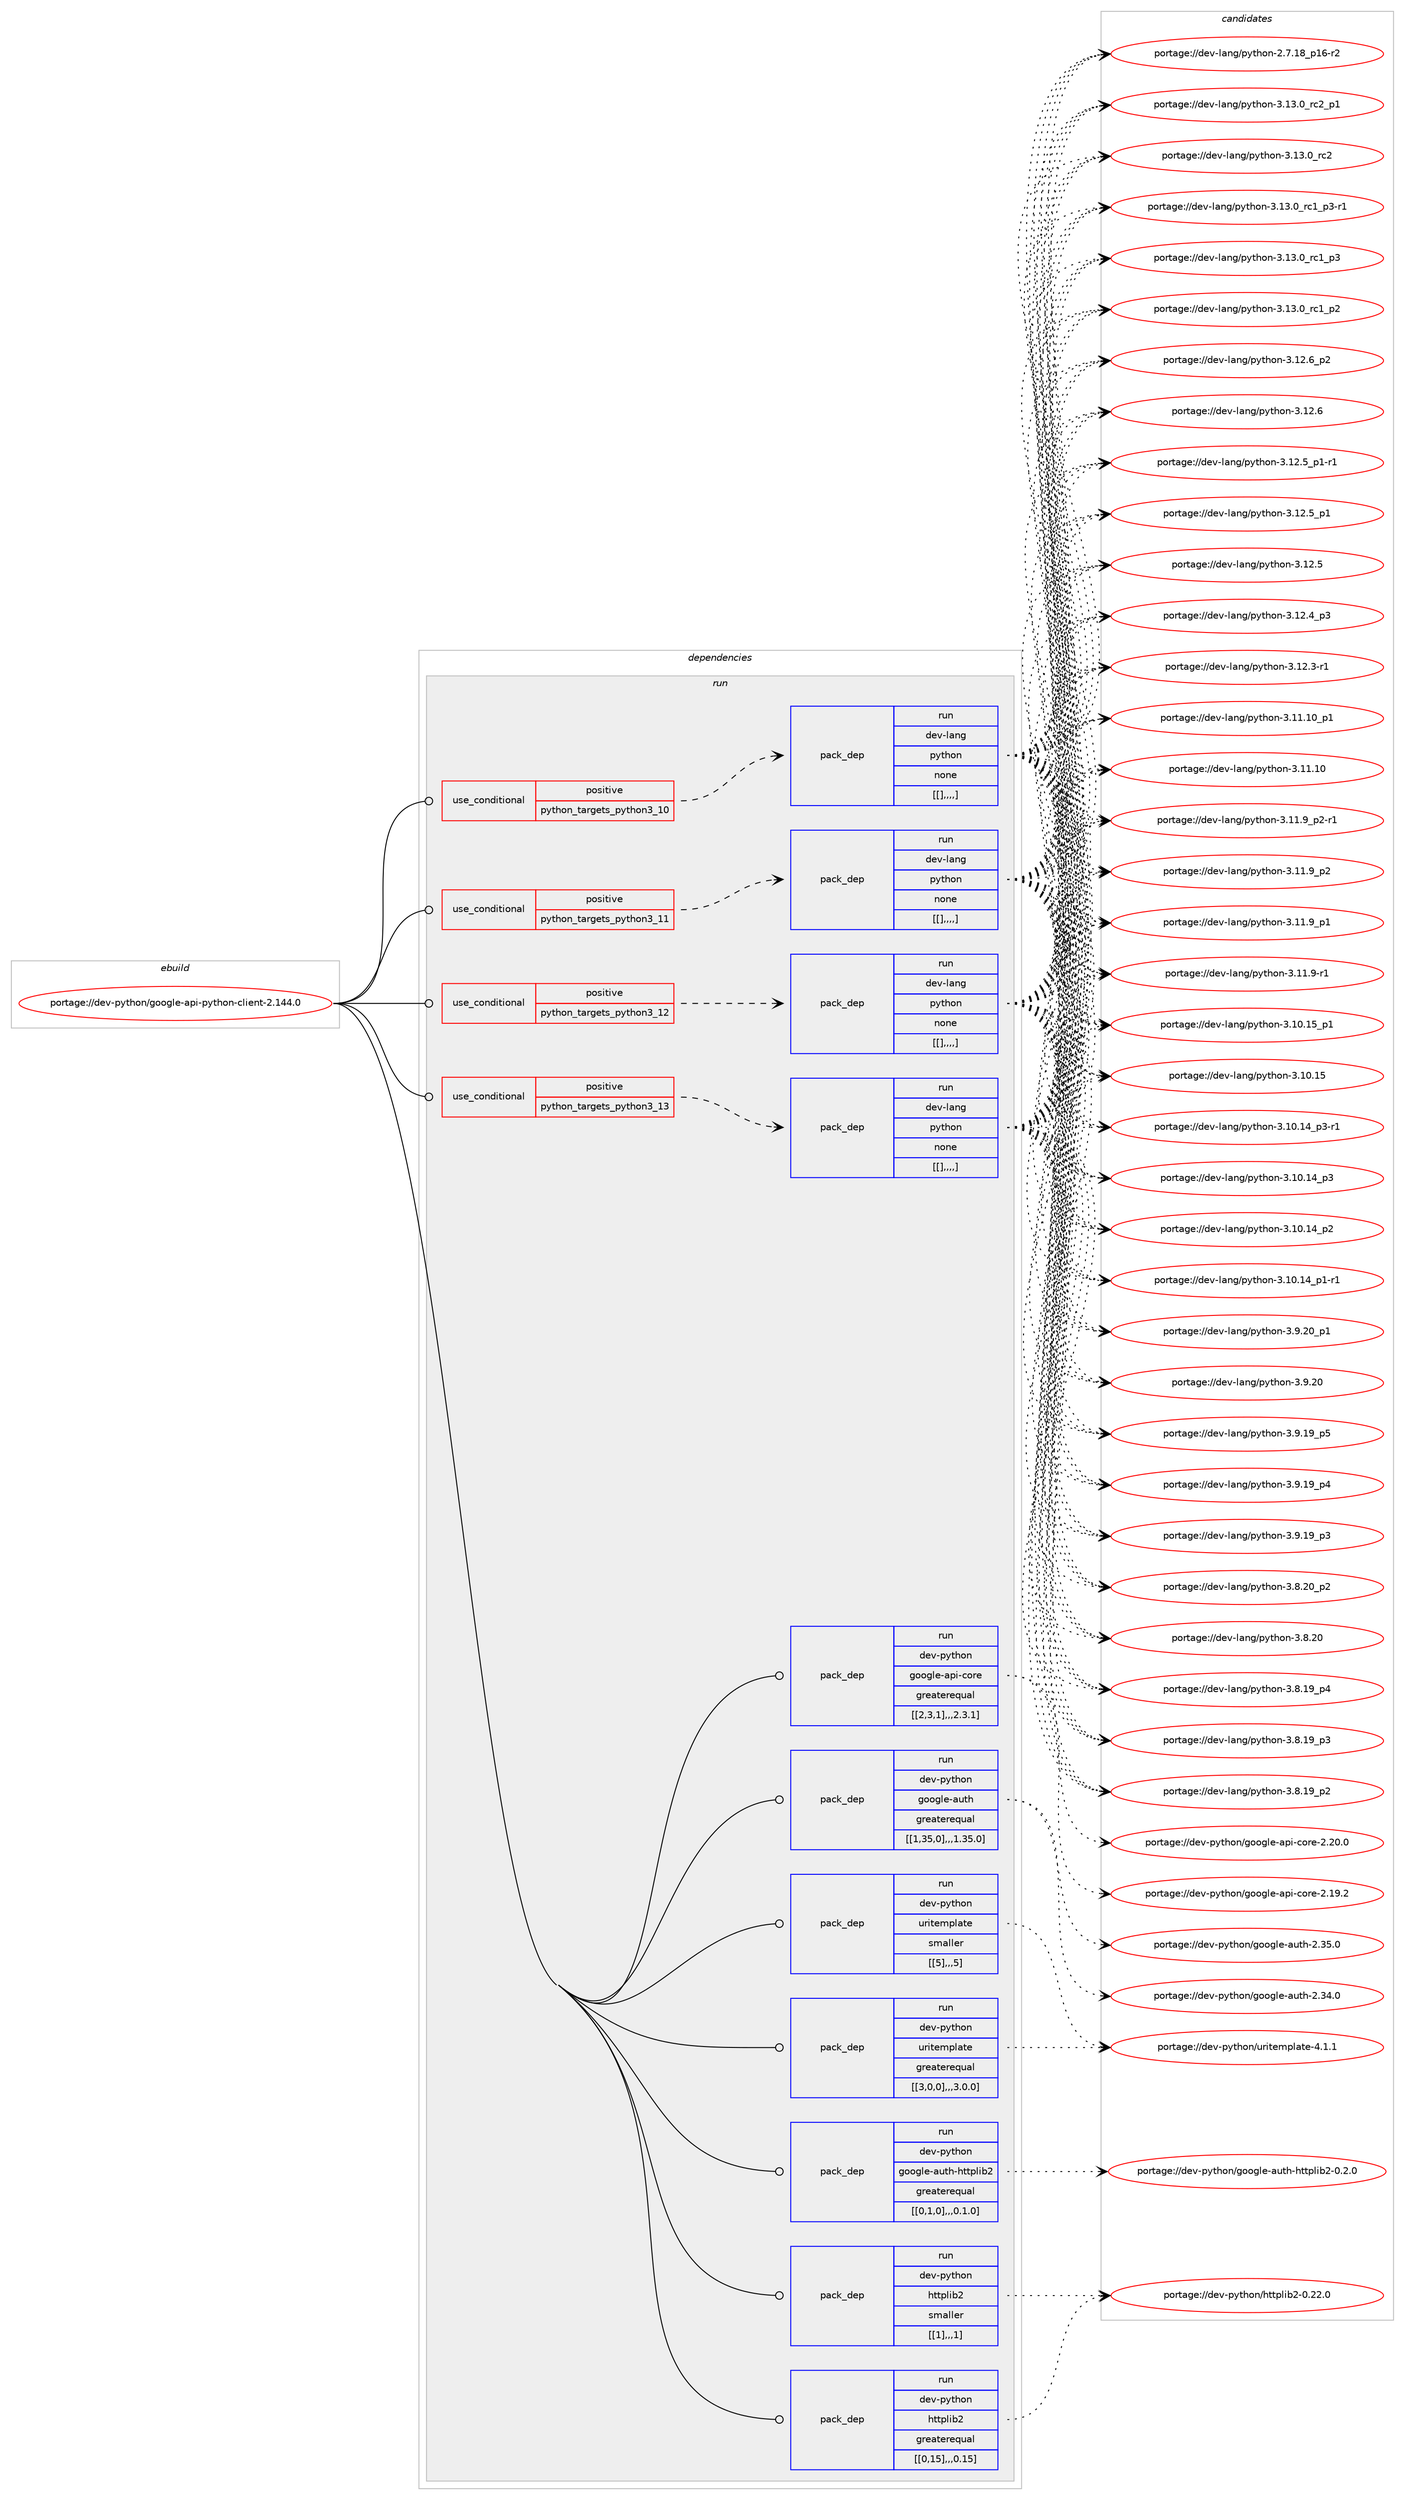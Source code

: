 digraph prolog {

# *************
# Graph options
# *************

newrank=true;
concentrate=true;
compound=true;
graph [rankdir=LR,fontname=Helvetica,fontsize=10,ranksep=1.5];#, ranksep=2.5, nodesep=0.2];
edge  [arrowhead=vee];
node  [fontname=Helvetica,fontsize=10];

# **********
# The ebuild
# **********

subgraph cluster_leftcol {
color=gray;
label=<<i>ebuild</i>>;
id [label="portage://dev-python/google-api-python-client-2.144.0", color=red, width=4, href="../dev-python/google-api-python-client-2.144.0.svg"];
}

# ****************
# The dependencies
# ****************

subgraph cluster_midcol {
color=gray;
label=<<i>dependencies</i>>;
subgraph cluster_compile {
fillcolor="#eeeeee";
style=filled;
label=<<i>compile</i>>;
}
subgraph cluster_compileandrun {
fillcolor="#eeeeee";
style=filled;
label=<<i>compile and run</i>>;
}
subgraph cluster_run {
fillcolor="#eeeeee";
style=filled;
label=<<i>run</i>>;
subgraph cond34256 {
dependency148876 [label=<<TABLE BORDER="0" CELLBORDER="1" CELLSPACING="0" CELLPADDING="4"><TR><TD ROWSPAN="3" CELLPADDING="10">use_conditional</TD></TR><TR><TD>positive</TD></TR><TR><TD>python_targets_python3_10</TD></TR></TABLE>>, shape=none, color=red];
subgraph pack113406 {
dependency148877 [label=<<TABLE BORDER="0" CELLBORDER="1" CELLSPACING="0" CELLPADDING="4" WIDTH="220"><TR><TD ROWSPAN="6" CELLPADDING="30">pack_dep</TD></TR><TR><TD WIDTH="110">run</TD></TR><TR><TD>dev-lang</TD></TR><TR><TD>python</TD></TR><TR><TD>none</TD></TR><TR><TD>[[],,,,]</TD></TR></TABLE>>, shape=none, color=blue];
}
dependency148876:e -> dependency148877:w [weight=20,style="dashed",arrowhead="vee"];
}
id:e -> dependency148876:w [weight=20,style="solid",arrowhead="odot"];
subgraph cond34257 {
dependency148878 [label=<<TABLE BORDER="0" CELLBORDER="1" CELLSPACING="0" CELLPADDING="4"><TR><TD ROWSPAN="3" CELLPADDING="10">use_conditional</TD></TR><TR><TD>positive</TD></TR><TR><TD>python_targets_python3_11</TD></TR></TABLE>>, shape=none, color=red];
subgraph pack113407 {
dependency148879 [label=<<TABLE BORDER="0" CELLBORDER="1" CELLSPACING="0" CELLPADDING="4" WIDTH="220"><TR><TD ROWSPAN="6" CELLPADDING="30">pack_dep</TD></TR><TR><TD WIDTH="110">run</TD></TR><TR><TD>dev-lang</TD></TR><TR><TD>python</TD></TR><TR><TD>none</TD></TR><TR><TD>[[],,,,]</TD></TR></TABLE>>, shape=none, color=blue];
}
dependency148878:e -> dependency148879:w [weight=20,style="dashed",arrowhead="vee"];
}
id:e -> dependency148878:w [weight=20,style="solid",arrowhead="odot"];
subgraph cond34258 {
dependency148880 [label=<<TABLE BORDER="0" CELLBORDER="1" CELLSPACING="0" CELLPADDING="4"><TR><TD ROWSPAN="3" CELLPADDING="10">use_conditional</TD></TR><TR><TD>positive</TD></TR><TR><TD>python_targets_python3_12</TD></TR></TABLE>>, shape=none, color=red];
subgraph pack113408 {
dependency148881 [label=<<TABLE BORDER="0" CELLBORDER="1" CELLSPACING="0" CELLPADDING="4" WIDTH="220"><TR><TD ROWSPAN="6" CELLPADDING="30">pack_dep</TD></TR><TR><TD WIDTH="110">run</TD></TR><TR><TD>dev-lang</TD></TR><TR><TD>python</TD></TR><TR><TD>none</TD></TR><TR><TD>[[],,,,]</TD></TR></TABLE>>, shape=none, color=blue];
}
dependency148880:e -> dependency148881:w [weight=20,style="dashed",arrowhead="vee"];
}
id:e -> dependency148880:w [weight=20,style="solid",arrowhead="odot"];
subgraph cond34259 {
dependency148882 [label=<<TABLE BORDER="0" CELLBORDER="1" CELLSPACING="0" CELLPADDING="4"><TR><TD ROWSPAN="3" CELLPADDING="10">use_conditional</TD></TR><TR><TD>positive</TD></TR><TR><TD>python_targets_python3_13</TD></TR></TABLE>>, shape=none, color=red];
subgraph pack113409 {
dependency148883 [label=<<TABLE BORDER="0" CELLBORDER="1" CELLSPACING="0" CELLPADDING="4" WIDTH="220"><TR><TD ROWSPAN="6" CELLPADDING="30">pack_dep</TD></TR><TR><TD WIDTH="110">run</TD></TR><TR><TD>dev-lang</TD></TR><TR><TD>python</TD></TR><TR><TD>none</TD></TR><TR><TD>[[],,,,]</TD></TR></TABLE>>, shape=none, color=blue];
}
dependency148882:e -> dependency148883:w [weight=20,style="dashed",arrowhead="vee"];
}
id:e -> dependency148882:w [weight=20,style="solid",arrowhead="odot"];
subgraph pack113410 {
dependency148884 [label=<<TABLE BORDER="0" CELLBORDER="1" CELLSPACING="0" CELLPADDING="4" WIDTH="220"><TR><TD ROWSPAN="6" CELLPADDING="30">pack_dep</TD></TR><TR><TD WIDTH="110">run</TD></TR><TR><TD>dev-python</TD></TR><TR><TD>google-api-core</TD></TR><TR><TD>greaterequal</TD></TR><TR><TD>[[2,3,1],,,2.3.1]</TD></TR></TABLE>>, shape=none, color=blue];
}
id:e -> dependency148884:w [weight=20,style="solid",arrowhead="odot"];
subgraph pack113411 {
dependency148885 [label=<<TABLE BORDER="0" CELLBORDER="1" CELLSPACING="0" CELLPADDING="4" WIDTH="220"><TR><TD ROWSPAN="6" CELLPADDING="30">pack_dep</TD></TR><TR><TD WIDTH="110">run</TD></TR><TR><TD>dev-python</TD></TR><TR><TD>google-auth</TD></TR><TR><TD>greaterequal</TD></TR><TR><TD>[[1,35,0],,,1.35.0]</TD></TR></TABLE>>, shape=none, color=blue];
}
id:e -> dependency148885:w [weight=20,style="solid",arrowhead="odot"];
subgraph pack113412 {
dependency148886 [label=<<TABLE BORDER="0" CELLBORDER="1" CELLSPACING="0" CELLPADDING="4" WIDTH="220"><TR><TD ROWSPAN="6" CELLPADDING="30">pack_dep</TD></TR><TR><TD WIDTH="110">run</TD></TR><TR><TD>dev-python</TD></TR><TR><TD>google-auth-httplib2</TD></TR><TR><TD>greaterequal</TD></TR><TR><TD>[[0,1,0],,,0.1.0]</TD></TR></TABLE>>, shape=none, color=blue];
}
id:e -> dependency148886:w [weight=20,style="solid",arrowhead="odot"];
subgraph pack113413 {
dependency148887 [label=<<TABLE BORDER="0" CELLBORDER="1" CELLSPACING="0" CELLPADDING="4" WIDTH="220"><TR><TD ROWSPAN="6" CELLPADDING="30">pack_dep</TD></TR><TR><TD WIDTH="110">run</TD></TR><TR><TD>dev-python</TD></TR><TR><TD>httplib2</TD></TR><TR><TD>greaterequal</TD></TR><TR><TD>[[0,15],,,0.15]</TD></TR></TABLE>>, shape=none, color=blue];
}
id:e -> dependency148887:w [weight=20,style="solid",arrowhead="odot"];
subgraph pack113414 {
dependency148888 [label=<<TABLE BORDER="0" CELLBORDER="1" CELLSPACING="0" CELLPADDING="4" WIDTH="220"><TR><TD ROWSPAN="6" CELLPADDING="30">pack_dep</TD></TR><TR><TD WIDTH="110">run</TD></TR><TR><TD>dev-python</TD></TR><TR><TD>httplib2</TD></TR><TR><TD>smaller</TD></TR><TR><TD>[[1],,,1]</TD></TR></TABLE>>, shape=none, color=blue];
}
id:e -> dependency148888:w [weight=20,style="solid",arrowhead="odot"];
subgraph pack113415 {
dependency148889 [label=<<TABLE BORDER="0" CELLBORDER="1" CELLSPACING="0" CELLPADDING="4" WIDTH="220"><TR><TD ROWSPAN="6" CELLPADDING="30">pack_dep</TD></TR><TR><TD WIDTH="110">run</TD></TR><TR><TD>dev-python</TD></TR><TR><TD>uritemplate</TD></TR><TR><TD>greaterequal</TD></TR><TR><TD>[[3,0,0],,,3.0.0]</TD></TR></TABLE>>, shape=none, color=blue];
}
id:e -> dependency148889:w [weight=20,style="solid",arrowhead="odot"];
subgraph pack113416 {
dependency148890 [label=<<TABLE BORDER="0" CELLBORDER="1" CELLSPACING="0" CELLPADDING="4" WIDTH="220"><TR><TD ROWSPAN="6" CELLPADDING="30">pack_dep</TD></TR><TR><TD WIDTH="110">run</TD></TR><TR><TD>dev-python</TD></TR><TR><TD>uritemplate</TD></TR><TR><TD>smaller</TD></TR><TR><TD>[[5],,,5]</TD></TR></TABLE>>, shape=none, color=blue];
}
id:e -> dependency148890:w [weight=20,style="solid",arrowhead="odot"];
}
}

# **************
# The candidates
# **************

subgraph cluster_choices {
rank=same;
color=gray;
label=<<i>candidates</i>>;

subgraph choice113406 {
color=black;
nodesep=1;
choice100101118451089711010347112121116104111110455146495146489511499509511249 [label="portage://dev-lang/python-3.13.0_rc2_p1", color=red, width=4,href="../dev-lang/python-3.13.0_rc2_p1.svg"];
choice10010111845108971101034711212111610411111045514649514648951149950 [label="portage://dev-lang/python-3.13.0_rc2", color=red, width=4,href="../dev-lang/python-3.13.0_rc2.svg"];
choice1001011184510897110103471121211161041111104551464951464895114994995112514511449 [label="portage://dev-lang/python-3.13.0_rc1_p3-r1", color=red, width=4,href="../dev-lang/python-3.13.0_rc1_p3-r1.svg"];
choice100101118451089711010347112121116104111110455146495146489511499499511251 [label="portage://dev-lang/python-3.13.0_rc1_p3", color=red, width=4,href="../dev-lang/python-3.13.0_rc1_p3.svg"];
choice100101118451089711010347112121116104111110455146495146489511499499511250 [label="portage://dev-lang/python-3.13.0_rc1_p2", color=red, width=4,href="../dev-lang/python-3.13.0_rc1_p2.svg"];
choice100101118451089711010347112121116104111110455146495046549511250 [label="portage://dev-lang/python-3.12.6_p2", color=red, width=4,href="../dev-lang/python-3.12.6_p2.svg"];
choice10010111845108971101034711212111610411111045514649504654 [label="portage://dev-lang/python-3.12.6", color=red, width=4,href="../dev-lang/python-3.12.6.svg"];
choice1001011184510897110103471121211161041111104551464950465395112494511449 [label="portage://dev-lang/python-3.12.5_p1-r1", color=red, width=4,href="../dev-lang/python-3.12.5_p1-r1.svg"];
choice100101118451089711010347112121116104111110455146495046539511249 [label="portage://dev-lang/python-3.12.5_p1", color=red, width=4,href="../dev-lang/python-3.12.5_p1.svg"];
choice10010111845108971101034711212111610411111045514649504653 [label="portage://dev-lang/python-3.12.5", color=red, width=4,href="../dev-lang/python-3.12.5.svg"];
choice100101118451089711010347112121116104111110455146495046529511251 [label="portage://dev-lang/python-3.12.4_p3", color=red, width=4,href="../dev-lang/python-3.12.4_p3.svg"];
choice100101118451089711010347112121116104111110455146495046514511449 [label="portage://dev-lang/python-3.12.3-r1", color=red, width=4,href="../dev-lang/python-3.12.3-r1.svg"];
choice10010111845108971101034711212111610411111045514649494649489511249 [label="portage://dev-lang/python-3.11.10_p1", color=red, width=4,href="../dev-lang/python-3.11.10_p1.svg"];
choice1001011184510897110103471121211161041111104551464949464948 [label="portage://dev-lang/python-3.11.10", color=red, width=4,href="../dev-lang/python-3.11.10.svg"];
choice1001011184510897110103471121211161041111104551464949465795112504511449 [label="portage://dev-lang/python-3.11.9_p2-r1", color=red, width=4,href="../dev-lang/python-3.11.9_p2-r1.svg"];
choice100101118451089711010347112121116104111110455146494946579511250 [label="portage://dev-lang/python-3.11.9_p2", color=red, width=4,href="../dev-lang/python-3.11.9_p2.svg"];
choice100101118451089711010347112121116104111110455146494946579511249 [label="portage://dev-lang/python-3.11.9_p1", color=red, width=4,href="../dev-lang/python-3.11.9_p1.svg"];
choice100101118451089711010347112121116104111110455146494946574511449 [label="portage://dev-lang/python-3.11.9-r1", color=red, width=4,href="../dev-lang/python-3.11.9-r1.svg"];
choice10010111845108971101034711212111610411111045514649484649539511249 [label="portage://dev-lang/python-3.10.15_p1", color=red, width=4,href="../dev-lang/python-3.10.15_p1.svg"];
choice1001011184510897110103471121211161041111104551464948464953 [label="portage://dev-lang/python-3.10.15", color=red, width=4,href="../dev-lang/python-3.10.15.svg"];
choice100101118451089711010347112121116104111110455146494846495295112514511449 [label="portage://dev-lang/python-3.10.14_p3-r1", color=red, width=4,href="../dev-lang/python-3.10.14_p3-r1.svg"];
choice10010111845108971101034711212111610411111045514649484649529511251 [label="portage://dev-lang/python-3.10.14_p3", color=red, width=4,href="../dev-lang/python-3.10.14_p3.svg"];
choice10010111845108971101034711212111610411111045514649484649529511250 [label="portage://dev-lang/python-3.10.14_p2", color=red, width=4,href="../dev-lang/python-3.10.14_p2.svg"];
choice100101118451089711010347112121116104111110455146494846495295112494511449 [label="portage://dev-lang/python-3.10.14_p1-r1", color=red, width=4,href="../dev-lang/python-3.10.14_p1-r1.svg"];
choice100101118451089711010347112121116104111110455146574650489511249 [label="portage://dev-lang/python-3.9.20_p1", color=red, width=4,href="../dev-lang/python-3.9.20_p1.svg"];
choice10010111845108971101034711212111610411111045514657465048 [label="portage://dev-lang/python-3.9.20", color=red, width=4,href="../dev-lang/python-3.9.20.svg"];
choice100101118451089711010347112121116104111110455146574649579511253 [label="portage://dev-lang/python-3.9.19_p5", color=red, width=4,href="../dev-lang/python-3.9.19_p5.svg"];
choice100101118451089711010347112121116104111110455146574649579511252 [label="portage://dev-lang/python-3.9.19_p4", color=red, width=4,href="../dev-lang/python-3.9.19_p4.svg"];
choice100101118451089711010347112121116104111110455146574649579511251 [label="portage://dev-lang/python-3.9.19_p3", color=red, width=4,href="../dev-lang/python-3.9.19_p3.svg"];
choice100101118451089711010347112121116104111110455146564650489511250 [label="portage://dev-lang/python-3.8.20_p2", color=red, width=4,href="../dev-lang/python-3.8.20_p2.svg"];
choice10010111845108971101034711212111610411111045514656465048 [label="portage://dev-lang/python-3.8.20", color=red, width=4,href="../dev-lang/python-3.8.20.svg"];
choice100101118451089711010347112121116104111110455146564649579511252 [label="portage://dev-lang/python-3.8.19_p4", color=red, width=4,href="../dev-lang/python-3.8.19_p4.svg"];
choice100101118451089711010347112121116104111110455146564649579511251 [label="portage://dev-lang/python-3.8.19_p3", color=red, width=4,href="../dev-lang/python-3.8.19_p3.svg"];
choice100101118451089711010347112121116104111110455146564649579511250 [label="portage://dev-lang/python-3.8.19_p2", color=red, width=4,href="../dev-lang/python-3.8.19_p2.svg"];
choice100101118451089711010347112121116104111110455046554649569511249544511450 [label="portage://dev-lang/python-2.7.18_p16-r2", color=red, width=4,href="../dev-lang/python-2.7.18_p16-r2.svg"];
dependency148877:e -> choice100101118451089711010347112121116104111110455146495146489511499509511249:w [style=dotted,weight="100"];
dependency148877:e -> choice10010111845108971101034711212111610411111045514649514648951149950:w [style=dotted,weight="100"];
dependency148877:e -> choice1001011184510897110103471121211161041111104551464951464895114994995112514511449:w [style=dotted,weight="100"];
dependency148877:e -> choice100101118451089711010347112121116104111110455146495146489511499499511251:w [style=dotted,weight="100"];
dependency148877:e -> choice100101118451089711010347112121116104111110455146495146489511499499511250:w [style=dotted,weight="100"];
dependency148877:e -> choice100101118451089711010347112121116104111110455146495046549511250:w [style=dotted,weight="100"];
dependency148877:e -> choice10010111845108971101034711212111610411111045514649504654:w [style=dotted,weight="100"];
dependency148877:e -> choice1001011184510897110103471121211161041111104551464950465395112494511449:w [style=dotted,weight="100"];
dependency148877:e -> choice100101118451089711010347112121116104111110455146495046539511249:w [style=dotted,weight="100"];
dependency148877:e -> choice10010111845108971101034711212111610411111045514649504653:w [style=dotted,weight="100"];
dependency148877:e -> choice100101118451089711010347112121116104111110455146495046529511251:w [style=dotted,weight="100"];
dependency148877:e -> choice100101118451089711010347112121116104111110455146495046514511449:w [style=dotted,weight="100"];
dependency148877:e -> choice10010111845108971101034711212111610411111045514649494649489511249:w [style=dotted,weight="100"];
dependency148877:e -> choice1001011184510897110103471121211161041111104551464949464948:w [style=dotted,weight="100"];
dependency148877:e -> choice1001011184510897110103471121211161041111104551464949465795112504511449:w [style=dotted,weight="100"];
dependency148877:e -> choice100101118451089711010347112121116104111110455146494946579511250:w [style=dotted,weight="100"];
dependency148877:e -> choice100101118451089711010347112121116104111110455146494946579511249:w [style=dotted,weight="100"];
dependency148877:e -> choice100101118451089711010347112121116104111110455146494946574511449:w [style=dotted,weight="100"];
dependency148877:e -> choice10010111845108971101034711212111610411111045514649484649539511249:w [style=dotted,weight="100"];
dependency148877:e -> choice1001011184510897110103471121211161041111104551464948464953:w [style=dotted,weight="100"];
dependency148877:e -> choice100101118451089711010347112121116104111110455146494846495295112514511449:w [style=dotted,weight="100"];
dependency148877:e -> choice10010111845108971101034711212111610411111045514649484649529511251:w [style=dotted,weight="100"];
dependency148877:e -> choice10010111845108971101034711212111610411111045514649484649529511250:w [style=dotted,weight="100"];
dependency148877:e -> choice100101118451089711010347112121116104111110455146494846495295112494511449:w [style=dotted,weight="100"];
dependency148877:e -> choice100101118451089711010347112121116104111110455146574650489511249:w [style=dotted,weight="100"];
dependency148877:e -> choice10010111845108971101034711212111610411111045514657465048:w [style=dotted,weight="100"];
dependency148877:e -> choice100101118451089711010347112121116104111110455146574649579511253:w [style=dotted,weight="100"];
dependency148877:e -> choice100101118451089711010347112121116104111110455146574649579511252:w [style=dotted,weight="100"];
dependency148877:e -> choice100101118451089711010347112121116104111110455146574649579511251:w [style=dotted,weight="100"];
dependency148877:e -> choice100101118451089711010347112121116104111110455146564650489511250:w [style=dotted,weight="100"];
dependency148877:e -> choice10010111845108971101034711212111610411111045514656465048:w [style=dotted,weight="100"];
dependency148877:e -> choice100101118451089711010347112121116104111110455146564649579511252:w [style=dotted,weight="100"];
dependency148877:e -> choice100101118451089711010347112121116104111110455146564649579511251:w [style=dotted,weight="100"];
dependency148877:e -> choice100101118451089711010347112121116104111110455146564649579511250:w [style=dotted,weight="100"];
dependency148877:e -> choice100101118451089711010347112121116104111110455046554649569511249544511450:w [style=dotted,weight="100"];
}
subgraph choice113407 {
color=black;
nodesep=1;
choice100101118451089711010347112121116104111110455146495146489511499509511249 [label="portage://dev-lang/python-3.13.0_rc2_p1", color=red, width=4,href="../dev-lang/python-3.13.0_rc2_p1.svg"];
choice10010111845108971101034711212111610411111045514649514648951149950 [label="portage://dev-lang/python-3.13.0_rc2", color=red, width=4,href="../dev-lang/python-3.13.0_rc2.svg"];
choice1001011184510897110103471121211161041111104551464951464895114994995112514511449 [label="portage://dev-lang/python-3.13.0_rc1_p3-r1", color=red, width=4,href="../dev-lang/python-3.13.0_rc1_p3-r1.svg"];
choice100101118451089711010347112121116104111110455146495146489511499499511251 [label="portage://dev-lang/python-3.13.0_rc1_p3", color=red, width=4,href="../dev-lang/python-3.13.0_rc1_p3.svg"];
choice100101118451089711010347112121116104111110455146495146489511499499511250 [label="portage://dev-lang/python-3.13.0_rc1_p2", color=red, width=4,href="../dev-lang/python-3.13.0_rc1_p2.svg"];
choice100101118451089711010347112121116104111110455146495046549511250 [label="portage://dev-lang/python-3.12.6_p2", color=red, width=4,href="../dev-lang/python-3.12.6_p2.svg"];
choice10010111845108971101034711212111610411111045514649504654 [label="portage://dev-lang/python-3.12.6", color=red, width=4,href="../dev-lang/python-3.12.6.svg"];
choice1001011184510897110103471121211161041111104551464950465395112494511449 [label="portage://dev-lang/python-3.12.5_p1-r1", color=red, width=4,href="../dev-lang/python-3.12.5_p1-r1.svg"];
choice100101118451089711010347112121116104111110455146495046539511249 [label="portage://dev-lang/python-3.12.5_p1", color=red, width=4,href="../dev-lang/python-3.12.5_p1.svg"];
choice10010111845108971101034711212111610411111045514649504653 [label="portage://dev-lang/python-3.12.5", color=red, width=4,href="../dev-lang/python-3.12.5.svg"];
choice100101118451089711010347112121116104111110455146495046529511251 [label="portage://dev-lang/python-3.12.4_p3", color=red, width=4,href="../dev-lang/python-3.12.4_p3.svg"];
choice100101118451089711010347112121116104111110455146495046514511449 [label="portage://dev-lang/python-3.12.3-r1", color=red, width=4,href="../dev-lang/python-3.12.3-r1.svg"];
choice10010111845108971101034711212111610411111045514649494649489511249 [label="portage://dev-lang/python-3.11.10_p1", color=red, width=4,href="../dev-lang/python-3.11.10_p1.svg"];
choice1001011184510897110103471121211161041111104551464949464948 [label="portage://dev-lang/python-3.11.10", color=red, width=4,href="../dev-lang/python-3.11.10.svg"];
choice1001011184510897110103471121211161041111104551464949465795112504511449 [label="portage://dev-lang/python-3.11.9_p2-r1", color=red, width=4,href="../dev-lang/python-3.11.9_p2-r1.svg"];
choice100101118451089711010347112121116104111110455146494946579511250 [label="portage://dev-lang/python-3.11.9_p2", color=red, width=4,href="../dev-lang/python-3.11.9_p2.svg"];
choice100101118451089711010347112121116104111110455146494946579511249 [label="portage://dev-lang/python-3.11.9_p1", color=red, width=4,href="../dev-lang/python-3.11.9_p1.svg"];
choice100101118451089711010347112121116104111110455146494946574511449 [label="portage://dev-lang/python-3.11.9-r1", color=red, width=4,href="../dev-lang/python-3.11.9-r1.svg"];
choice10010111845108971101034711212111610411111045514649484649539511249 [label="portage://dev-lang/python-3.10.15_p1", color=red, width=4,href="../dev-lang/python-3.10.15_p1.svg"];
choice1001011184510897110103471121211161041111104551464948464953 [label="portage://dev-lang/python-3.10.15", color=red, width=4,href="../dev-lang/python-3.10.15.svg"];
choice100101118451089711010347112121116104111110455146494846495295112514511449 [label="portage://dev-lang/python-3.10.14_p3-r1", color=red, width=4,href="../dev-lang/python-3.10.14_p3-r1.svg"];
choice10010111845108971101034711212111610411111045514649484649529511251 [label="portage://dev-lang/python-3.10.14_p3", color=red, width=4,href="../dev-lang/python-3.10.14_p3.svg"];
choice10010111845108971101034711212111610411111045514649484649529511250 [label="portage://dev-lang/python-3.10.14_p2", color=red, width=4,href="../dev-lang/python-3.10.14_p2.svg"];
choice100101118451089711010347112121116104111110455146494846495295112494511449 [label="portage://dev-lang/python-3.10.14_p1-r1", color=red, width=4,href="../dev-lang/python-3.10.14_p1-r1.svg"];
choice100101118451089711010347112121116104111110455146574650489511249 [label="portage://dev-lang/python-3.9.20_p1", color=red, width=4,href="../dev-lang/python-3.9.20_p1.svg"];
choice10010111845108971101034711212111610411111045514657465048 [label="portage://dev-lang/python-3.9.20", color=red, width=4,href="../dev-lang/python-3.9.20.svg"];
choice100101118451089711010347112121116104111110455146574649579511253 [label="portage://dev-lang/python-3.9.19_p5", color=red, width=4,href="../dev-lang/python-3.9.19_p5.svg"];
choice100101118451089711010347112121116104111110455146574649579511252 [label="portage://dev-lang/python-3.9.19_p4", color=red, width=4,href="../dev-lang/python-3.9.19_p4.svg"];
choice100101118451089711010347112121116104111110455146574649579511251 [label="portage://dev-lang/python-3.9.19_p3", color=red, width=4,href="../dev-lang/python-3.9.19_p3.svg"];
choice100101118451089711010347112121116104111110455146564650489511250 [label="portage://dev-lang/python-3.8.20_p2", color=red, width=4,href="../dev-lang/python-3.8.20_p2.svg"];
choice10010111845108971101034711212111610411111045514656465048 [label="portage://dev-lang/python-3.8.20", color=red, width=4,href="../dev-lang/python-3.8.20.svg"];
choice100101118451089711010347112121116104111110455146564649579511252 [label="portage://dev-lang/python-3.8.19_p4", color=red, width=4,href="../dev-lang/python-3.8.19_p4.svg"];
choice100101118451089711010347112121116104111110455146564649579511251 [label="portage://dev-lang/python-3.8.19_p3", color=red, width=4,href="../dev-lang/python-3.8.19_p3.svg"];
choice100101118451089711010347112121116104111110455146564649579511250 [label="portage://dev-lang/python-3.8.19_p2", color=red, width=4,href="../dev-lang/python-3.8.19_p2.svg"];
choice100101118451089711010347112121116104111110455046554649569511249544511450 [label="portage://dev-lang/python-2.7.18_p16-r2", color=red, width=4,href="../dev-lang/python-2.7.18_p16-r2.svg"];
dependency148879:e -> choice100101118451089711010347112121116104111110455146495146489511499509511249:w [style=dotted,weight="100"];
dependency148879:e -> choice10010111845108971101034711212111610411111045514649514648951149950:w [style=dotted,weight="100"];
dependency148879:e -> choice1001011184510897110103471121211161041111104551464951464895114994995112514511449:w [style=dotted,weight="100"];
dependency148879:e -> choice100101118451089711010347112121116104111110455146495146489511499499511251:w [style=dotted,weight="100"];
dependency148879:e -> choice100101118451089711010347112121116104111110455146495146489511499499511250:w [style=dotted,weight="100"];
dependency148879:e -> choice100101118451089711010347112121116104111110455146495046549511250:w [style=dotted,weight="100"];
dependency148879:e -> choice10010111845108971101034711212111610411111045514649504654:w [style=dotted,weight="100"];
dependency148879:e -> choice1001011184510897110103471121211161041111104551464950465395112494511449:w [style=dotted,weight="100"];
dependency148879:e -> choice100101118451089711010347112121116104111110455146495046539511249:w [style=dotted,weight="100"];
dependency148879:e -> choice10010111845108971101034711212111610411111045514649504653:w [style=dotted,weight="100"];
dependency148879:e -> choice100101118451089711010347112121116104111110455146495046529511251:w [style=dotted,weight="100"];
dependency148879:e -> choice100101118451089711010347112121116104111110455146495046514511449:w [style=dotted,weight="100"];
dependency148879:e -> choice10010111845108971101034711212111610411111045514649494649489511249:w [style=dotted,weight="100"];
dependency148879:e -> choice1001011184510897110103471121211161041111104551464949464948:w [style=dotted,weight="100"];
dependency148879:e -> choice1001011184510897110103471121211161041111104551464949465795112504511449:w [style=dotted,weight="100"];
dependency148879:e -> choice100101118451089711010347112121116104111110455146494946579511250:w [style=dotted,weight="100"];
dependency148879:e -> choice100101118451089711010347112121116104111110455146494946579511249:w [style=dotted,weight="100"];
dependency148879:e -> choice100101118451089711010347112121116104111110455146494946574511449:w [style=dotted,weight="100"];
dependency148879:e -> choice10010111845108971101034711212111610411111045514649484649539511249:w [style=dotted,weight="100"];
dependency148879:e -> choice1001011184510897110103471121211161041111104551464948464953:w [style=dotted,weight="100"];
dependency148879:e -> choice100101118451089711010347112121116104111110455146494846495295112514511449:w [style=dotted,weight="100"];
dependency148879:e -> choice10010111845108971101034711212111610411111045514649484649529511251:w [style=dotted,weight="100"];
dependency148879:e -> choice10010111845108971101034711212111610411111045514649484649529511250:w [style=dotted,weight="100"];
dependency148879:e -> choice100101118451089711010347112121116104111110455146494846495295112494511449:w [style=dotted,weight="100"];
dependency148879:e -> choice100101118451089711010347112121116104111110455146574650489511249:w [style=dotted,weight="100"];
dependency148879:e -> choice10010111845108971101034711212111610411111045514657465048:w [style=dotted,weight="100"];
dependency148879:e -> choice100101118451089711010347112121116104111110455146574649579511253:w [style=dotted,weight="100"];
dependency148879:e -> choice100101118451089711010347112121116104111110455146574649579511252:w [style=dotted,weight="100"];
dependency148879:e -> choice100101118451089711010347112121116104111110455146574649579511251:w [style=dotted,weight="100"];
dependency148879:e -> choice100101118451089711010347112121116104111110455146564650489511250:w [style=dotted,weight="100"];
dependency148879:e -> choice10010111845108971101034711212111610411111045514656465048:w [style=dotted,weight="100"];
dependency148879:e -> choice100101118451089711010347112121116104111110455146564649579511252:w [style=dotted,weight="100"];
dependency148879:e -> choice100101118451089711010347112121116104111110455146564649579511251:w [style=dotted,weight="100"];
dependency148879:e -> choice100101118451089711010347112121116104111110455146564649579511250:w [style=dotted,weight="100"];
dependency148879:e -> choice100101118451089711010347112121116104111110455046554649569511249544511450:w [style=dotted,weight="100"];
}
subgraph choice113408 {
color=black;
nodesep=1;
choice100101118451089711010347112121116104111110455146495146489511499509511249 [label="portage://dev-lang/python-3.13.0_rc2_p1", color=red, width=4,href="../dev-lang/python-3.13.0_rc2_p1.svg"];
choice10010111845108971101034711212111610411111045514649514648951149950 [label="portage://dev-lang/python-3.13.0_rc2", color=red, width=4,href="../dev-lang/python-3.13.0_rc2.svg"];
choice1001011184510897110103471121211161041111104551464951464895114994995112514511449 [label="portage://dev-lang/python-3.13.0_rc1_p3-r1", color=red, width=4,href="../dev-lang/python-3.13.0_rc1_p3-r1.svg"];
choice100101118451089711010347112121116104111110455146495146489511499499511251 [label="portage://dev-lang/python-3.13.0_rc1_p3", color=red, width=4,href="../dev-lang/python-3.13.0_rc1_p3.svg"];
choice100101118451089711010347112121116104111110455146495146489511499499511250 [label="portage://dev-lang/python-3.13.0_rc1_p2", color=red, width=4,href="../dev-lang/python-3.13.0_rc1_p2.svg"];
choice100101118451089711010347112121116104111110455146495046549511250 [label="portage://dev-lang/python-3.12.6_p2", color=red, width=4,href="../dev-lang/python-3.12.6_p2.svg"];
choice10010111845108971101034711212111610411111045514649504654 [label="portage://dev-lang/python-3.12.6", color=red, width=4,href="../dev-lang/python-3.12.6.svg"];
choice1001011184510897110103471121211161041111104551464950465395112494511449 [label="portage://dev-lang/python-3.12.5_p1-r1", color=red, width=4,href="../dev-lang/python-3.12.5_p1-r1.svg"];
choice100101118451089711010347112121116104111110455146495046539511249 [label="portage://dev-lang/python-3.12.5_p1", color=red, width=4,href="../dev-lang/python-3.12.5_p1.svg"];
choice10010111845108971101034711212111610411111045514649504653 [label="portage://dev-lang/python-3.12.5", color=red, width=4,href="../dev-lang/python-3.12.5.svg"];
choice100101118451089711010347112121116104111110455146495046529511251 [label="portage://dev-lang/python-3.12.4_p3", color=red, width=4,href="../dev-lang/python-3.12.4_p3.svg"];
choice100101118451089711010347112121116104111110455146495046514511449 [label="portage://dev-lang/python-3.12.3-r1", color=red, width=4,href="../dev-lang/python-3.12.3-r1.svg"];
choice10010111845108971101034711212111610411111045514649494649489511249 [label="portage://dev-lang/python-3.11.10_p1", color=red, width=4,href="../dev-lang/python-3.11.10_p1.svg"];
choice1001011184510897110103471121211161041111104551464949464948 [label="portage://dev-lang/python-3.11.10", color=red, width=4,href="../dev-lang/python-3.11.10.svg"];
choice1001011184510897110103471121211161041111104551464949465795112504511449 [label="portage://dev-lang/python-3.11.9_p2-r1", color=red, width=4,href="../dev-lang/python-3.11.9_p2-r1.svg"];
choice100101118451089711010347112121116104111110455146494946579511250 [label="portage://dev-lang/python-3.11.9_p2", color=red, width=4,href="../dev-lang/python-3.11.9_p2.svg"];
choice100101118451089711010347112121116104111110455146494946579511249 [label="portage://dev-lang/python-3.11.9_p1", color=red, width=4,href="../dev-lang/python-3.11.9_p1.svg"];
choice100101118451089711010347112121116104111110455146494946574511449 [label="portage://dev-lang/python-3.11.9-r1", color=red, width=4,href="../dev-lang/python-3.11.9-r1.svg"];
choice10010111845108971101034711212111610411111045514649484649539511249 [label="portage://dev-lang/python-3.10.15_p1", color=red, width=4,href="../dev-lang/python-3.10.15_p1.svg"];
choice1001011184510897110103471121211161041111104551464948464953 [label="portage://dev-lang/python-3.10.15", color=red, width=4,href="../dev-lang/python-3.10.15.svg"];
choice100101118451089711010347112121116104111110455146494846495295112514511449 [label="portage://dev-lang/python-3.10.14_p3-r1", color=red, width=4,href="../dev-lang/python-3.10.14_p3-r1.svg"];
choice10010111845108971101034711212111610411111045514649484649529511251 [label="portage://dev-lang/python-3.10.14_p3", color=red, width=4,href="../dev-lang/python-3.10.14_p3.svg"];
choice10010111845108971101034711212111610411111045514649484649529511250 [label="portage://dev-lang/python-3.10.14_p2", color=red, width=4,href="../dev-lang/python-3.10.14_p2.svg"];
choice100101118451089711010347112121116104111110455146494846495295112494511449 [label="portage://dev-lang/python-3.10.14_p1-r1", color=red, width=4,href="../dev-lang/python-3.10.14_p1-r1.svg"];
choice100101118451089711010347112121116104111110455146574650489511249 [label="portage://dev-lang/python-3.9.20_p1", color=red, width=4,href="../dev-lang/python-3.9.20_p1.svg"];
choice10010111845108971101034711212111610411111045514657465048 [label="portage://dev-lang/python-3.9.20", color=red, width=4,href="../dev-lang/python-3.9.20.svg"];
choice100101118451089711010347112121116104111110455146574649579511253 [label="portage://dev-lang/python-3.9.19_p5", color=red, width=4,href="../dev-lang/python-3.9.19_p5.svg"];
choice100101118451089711010347112121116104111110455146574649579511252 [label="portage://dev-lang/python-3.9.19_p4", color=red, width=4,href="../dev-lang/python-3.9.19_p4.svg"];
choice100101118451089711010347112121116104111110455146574649579511251 [label="portage://dev-lang/python-3.9.19_p3", color=red, width=4,href="../dev-lang/python-3.9.19_p3.svg"];
choice100101118451089711010347112121116104111110455146564650489511250 [label="portage://dev-lang/python-3.8.20_p2", color=red, width=4,href="../dev-lang/python-3.8.20_p2.svg"];
choice10010111845108971101034711212111610411111045514656465048 [label="portage://dev-lang/python-3.8.20", color=red, width=4,href="../dev-lang/python-3.8.20.svg"];
choice100101118451089711010347112121116104111110455146564649579511252 [label="portage://dev-lang/python-3.8.19_p4", color=red, width=4,href="../dev-lang/python-3.8.19_p4.svg"];
choice100101118451089711010347112121116104111110455146564649579511251 [label="portage://dev-lang/python-3.8.19_p3", color=red, width=4,href="../dev-lang/python-3.8.19_p3.svg"];
choice100101118451089711010347112121116104111110455146564649579511250 [label="portage://dev-lang/python-3.8.19_p2", color=red, width=4,href="../dev-lang/python-3.8.19_p2.svg"];
choice100101118451089711010347112121116104111110455046554649569511249544511450 [label="portage://dev-lang/python-2.7.18_p16-r2", color=red, width=4,href="../dev-lang/python-2.7.18_p16-r2.svg"];
dependency148881:e -> choice100101118451089711010347112121116104111110455146495146489511499509511249:w [style=dotted,weight="100"];
dependency148881:e -> choice10010111845108971101034711212111610411111045514649514648951149950:w [style=dotted,weight="100"];
dependency148881:e -> choice1001011184510897110103471121211161041111104551464951464895114994995112514511449:w [style=dotted,weight="100"];
dependency148881:e -> choice100101118451089711010347112121116104111110455146495146489511499499511251:w [style=dotted,weight="100"];
dependency148881:e -> choice100101118451089711010347112121116104111110455146495146489511499499511250:w [style=dotted,weight="100"];
dependency148881:e -> choice100101118451089711010347112121116104111110455146495046549511250:w [style=dotted,weight="100"];
dependency148881:e -> choice10010111845108971101034711212111610411111045514649504654:w [style=dotted,weight="100"];
dependency148881:e -> choice1001011184510897110103471121211161041111104551464950465395112494511449:w [style=dotted,weight="100"];
dependency148881:e -> choice100101118451089711010347112121116104111110455146495046539511249:w [style=dotted,weight="100"];
dependency148881:e -> choice10010111845108971101034711212111610411111045514649504653:w [style=dotted,weight="100"];
dependency148881:e -> choice100101118451089711010347112121116104111110455146495046529511251:w [style=dotted,weight="100"];
dependency148881:e -> choice100101118451089711010347112121116104111110455146495046514511449:w [style=dotted,weight="100"];
dependency148881:e -> choice10010111845108971101034711212111610411111045514649494649489511249:w [style=dotted,weight="100"];
dependency148881:e -> choice1001011184510897110103471121211161041111104551464949464948:w [style=dotted,weight="100"];
dependency148881:e -> choice1001011184510897110103471121211161041111104551464949465795112504511449:w [style=dotted,weight="100"];
dependency148881:e -> choice100101118451089711010347112121116104111110455146494946579511250:w [style=dotted,weight="100"];
dependency148881:e -> choice100101118451089711010347112121116104111110455146494946579511249:w [style=dotted,weight="100"];
dependency148881:e -> choice100101118451089711010347112121116104111110455146494946574511449:w [style=dotted,weight="100"];
dependency148881:e -> choice10010111845108971101034711212111610411111045514649484649539511249:w [style=dotted,weight="100"];
dependency148881:e -> choice1001011184510897110103471121211161041111104551464948464953:w [style=dotted,weight="100"];
dependency148881:e -> choice100101118451089711010347112121116104111110455146494846495295112514511449:w [style=dotted,weight="100"];
dependency148881:e -> choice10010111845108971101034711212111610411111045514649484649529511251:w [style=dotted,weight="100"];
dependency148881:e -> choice10010111845108971101034711212111610411111045514649484649529511250:w [style=dotted,weight="100"];
dependency148881:e -> choice100101118451089711010347112121116104111110455146494846495295112494511449:w [style=dotted,weight="100"];
dependency148881:e -> choice100101118451089711010347112121116104111110455146574650489511249:w [style=dotted,weight="100"];
dependency148881:e -> choice10010111845108971101034711212111610411111045514657465048:w [style=dotted,weight="100"];
dependency148881:e -> choice100101118451089711010347112121116104111110455146574649579511253:w [style=dotted,weight="100"];
dependency148881:e -> choice100101118451089711010347112121116104111110455146574649579511252:w [style=dotted,weight="100"];
dependency148881:e -> choice100101118451089711010347112121116104111110455146574649579511251:w [style=dotted,weight="100"];
dependency148881:e -> choice100101118451089711010347112121116104111110455146564650489511250:w [style=dotted,weight="100"];
dependency148881:e -> choice10010111845108971101034711212111610411111045514656465048:w [style=dotted,weight="100"];
dependency148881:e -> choice100101118451089711010347112121116104111110455146564649579511252:w [style=dotted,weight="100"];
dependency148881:e -> choice100101118451089711010347112121116104111110455146564649579511251:w [style=dotted,weight="100"];
dependency148881:e -> choice100101118451089711010347112121116104111110455146564649579511250:w [style=dotted,weight="100"];
dependency148881:e -> choice100101118451089711010347112121116104111110455046554649569511249544511450:w [style=dotted,weight="100"];
}
subgraph choice113409 {
color=black;
nodesep=1;
choice100101118451089711010347112121116104111110455146495146489511499509511249 [label="portage://dev-lang/python-3.13.0_rc2_p1", color=red, width=4,href="../dev-lang/python-3.13.0_rc2_p1.svg"];
choice10010111845108971101034711212111610411111045514649514648951149950 [label="portage://dev-lang/python-3.13.0_rc2", color=red, width=4,href="../dev-lang/python-3.13.0_rc2.svg"];
choice1001011184510897110103471121211161041111104551464951464895114994995112514511449 [label="portage://dev-lang/python-3.13.0_rc1_p3-r1", color=red, width=4,href="../dev-lang/python-3.13.0_rc1_p3-r1.svg"];
choice100101118451089711010347112121116104111110455146495146489511499499511251 [label="portage://dev-lang/python-3.13.0_rc1_p3", color=red, width=4,href="../dev-lang/python-3.13.0_rc1_p3.svg"];
choice100101118451089711010347112121116104111110455146495146489511499499511250 [label="portage://dev-lang/python-3.13.0_rc1_p2", color=red, width=4,href="../dev-lang/python-3.13.0_rc1_p2.svg"];
choice100101118451089711010347112121116104111110455146495046549511250 [label="portage://dev-lang/python-3.12.6_p2", color=red, width=4,href="../dev-lang/python-3.12.6_p2.svg"];
choice10010111845108971101034711212111610411111045514649504654 [label="portage://dev-lang/python-3.12.6", color=red, width=4,href="../dev-lang/python-3.12.6.svg"];
choice1001011184510897110103471121211161041111104551464950465395112494511449 [label="portage://dev-lang/python-3.12.5_p1-r1", color=red, width=4,href="../dev-lang/python-3.12.5_p1-r1.svg"];
choice100101118451089711010347112121116104111110455146495046539511249 [label="portage://dev-lang/python-3.12.5_p1", color=red, width=4,href="../dev-lang/python-3.12.5_p1.svg"];
choice10010111845108971101034711212111610411111045514649504653 [label="portage://dev-lang/python-3.12.5", color=red, width=4,href="../dev-lang/python-3.12.5.svg"];
choice100101118451089711010347112121116104111110455146495046529511251 [label="portage://dev-lang/python-3.12.4_p3", color=red, width=4,href="../dev-lang/python-3.12.4_p3.svg"];
choice100101118451089711010347112121116104111110455146495046514511449 [label="portage://dev-lang/python-3.12.3-r1", color=red, width=4,href="../dev-lang/python-3.12.3-r1.svg"];
choice10010111845108971101034711212111610411111045514649494649489511249 [label="portage://dev-lang/python-3.11.10_p1", color=red, width=4,href="../dev-lang/python-3.11.10_p1.svg"];
choice1001011184510897110103471121211161041111104551464949464948 [label="portage://dev-lang/python-3.11.10", color=red, width=4,href="../dev-lang/python-3.11.10.svg"];
choice1001011184510897110103471121211161041111104551464949465795112504511449 [label="portage://dev-lang/python-3.11.9_p2-r1", color=red, width=4,href="../dev-lang/python-3.11.9_p2-r1.svg"];
choice100101118451089711010347112121116104111110455146494946579511250 [label="portage://dev-lang/python-3.11.9_p2", color=red, width=4,href="../dev-lang/python-3.11.9_p2.svg"];
choice100101118451089711010347112121116104111110455146494946579511249 [label="portage://dev-lang/python-3.11.9_p1", color=red, width=4,href="../dev-lang/python-3.11.9_p1.svg"];
choice100101118451089711010347112121116104111110455146494946574511449 [label="portage://dev-lang/python-3.11.9-r1", color=red, width=4,href="../dev-lang/python-3.11.9-r1.svg"];
choice10010111845108971101034711212111610411111045514649484649539511249 [label="portage://dev-lang/python-3.10.15_p1", color=red, width=4,href="../dev-lang/python-3.10.15_p1.svg"];
choice1001011184510897110103471121211161041111104551464948464953 [label="portage://dev-lang/python-3.10.15", color=red, width=4,href="../dev-lang/python-3.10.15.svg"];
choice100101118451089711010347112121116104111110455146494846495295112514511449 [label="portage://dev-lang/python-3.10.14_p3-r1", color=red, width=4,href="../dev-lang/python-3.10.14_p3-r1.svg"];
choice10010111845108971101034711212111610411111045514649484649529511251 [label="portage://dev-lang/python-3.10.14_p3", color=red, width=4,href="../dev-lang/python-3.10.14_p3.svg"];
choice10010111845108971101034711212111610411111045514649484649529511250 [label="portage://dev-lang/python-3.10.14_p2", color=red, width=4,href="../dev-lang/python-3.10.14_p2.svg"];
choice100101118451089711010347112121116104111110455146494846495295112494511449 [label="portage://dev-lang/python-3.10.14_p1-r1", color=red, width=4,href="../dev-lang/python-3.10.14_p1-r1.svg"];
choice100101118451089711010347112121116104111110455146574650489511249 [label="portage://dev-lang/python-3.9.20_p1", color=red, width=4,href="../dev-lang/python-3.9.20_p1.svg"];
choice10010111845108971101034711212111610411111045514657465048 [label="portage://dev-lang/python-3.9.20", color=red, width=4,href="../dev-lang/python-3.9.20.svg"];
choice100101118451089711010347112121116104111110455146574649579511253 [label="portage://dev-lang/python-3.9.19_p5", color=red, width=4,href="../dev-lang/python-3.9.19_p5.svg"];
choice100101118451089711010347112121116104111110455146574649579511252 [label="portage://dev-lang/python-3.9.19_p4", color=red, width=4,href="../dev-lang/python-3.9.19_p4.svg"];
choice100101118451089711010347112121116104111110455146574649579511251 [label="portage://dev-lang/python-3.9.19_p3", color=red, width=4,href="../dev-lang/python-3.9.19_p3.svg"];
choice100101118451089711010347112121116104111110455146564650489511250 [label="portage://dev-lang/python-3.8.20_p2", color=red, width=4,href="../dev-lang/python-3.8.20_p2.svg"];
choice10010111845108971101034711212111610411111045514656465048 [label="portage://dev-lang/python-3.8.20", color=red, width=4,href="../dev-lang/python-3.8.20.svg"];
choice100101118451089711010347112121116104111110455146564649579511252 [label="portage://dev-lang/python-3.8.19_p4", color=red, width=4,href="../dev-lang/python-3.8.19_p4.svg"];
choice100101118451089711010347112121116104111110455146564649579511251 [label="portage://dev-lang/python-3.8.19_p3", color=red, width=4,href="../dev-lang/python-3.8.19_p3.svg"];
choice100101118451089711010347112121116104111110455146564649579511250 [label="portage://dev-lang/python-3.8.19_p2", color=red, width=4,href="../dev-lang/python-3.8.19_p2.svg"];
choice100101118451089711010347112121116104111110455046554649569511249544511450 [label="portage://dev-lang/python-2.7.18_p16-r2", color=red, width=4,href="../dev-lang/python-2.7.18_p16-r2.svg"];
dependency148883:e -> choice100101118451089711010347112121116104111110455146495146489511499509511249:w [style=dotted,weight="100"];
dependency148883:e -> choice10010111845108971101034711212111610411111045514649514648951149950:w [style=dotted,weight="100"];
dependency148883:e -> choice1001011184510897110103471121211161041111104551464951464895114994995112514511449:w [style=dotted,weight="100"];
dependency148883:e -> choice100101118451089711010347112121116104111110455146495146489511499499511251:w [style=dotted,weight="100"];
dependency148883:e -> choice100101118451089711010347112121116104111110455146495146489511499499511250:w [style=dotted,weight="100"];
dependency148883:e -> choice100101118451089711010347112121116104111110455146495046549511250:w [style=dotted,weight="100"];
dependency148883:e -> choice10010111845108971101034711212111610411111045514649504654:w [style=dotted,weight="100"];
dependency148883:e -> choice1001011184510897110103471121211161041111104551464950465395112494511449:w [style=dotted,weight="100"];
dependency148883:e -> choice100101118451089711010347112121116104111110455146495046539511249:w [style=dotted,weight="100"];
dependency148883:e -> choice10010111845108971101034711212111610411111045514649504653:w [style=dotted,weight="100"];
dependency148883:e -> choice100101118451089711010347112121116104111110455146495046529511251:w [style=dotted,weight="100"];
dependency148883:e -> choice100101118451089711010347112121116104111110455146495046514511449:w [style=dotted,weight="100"];
dependency148883:e -> choice10010111845108971101034711212111610411111045514649494649489511249:w [style=dotted,weight="100"];
dependency148883:e -> choice1001011184510897110103471121211161041111104551464949464948:w [style=dotted,weight="100"];
dependency148883:e -> choice1001011184510897110103471121211161041111104551464949465795112504511449:w [style=dotted,weight="100"];
dependency148883:e -> choice100101118451089711010347112121116104111110455146494946579511250:w [style=dotted,weight="100"];
dependency148883:e -> choice100101118451089711010347112121116104111110455146494946579511249:w [style=dotted,weight="100"];
dependency148883:e -> choice100101118451089711010347112121116104111110455146494946574511449:w [style=dotted,weight="100"];
dependency148883:e -> choice10010111845108971101034711212111610411111045514649484649539511249:w [style=dotted,weight="100"];
dependency148883:e -> choice1001011184510897110103471121211161041111104551464948464953:w [style=dotted,weight="100"];
dependency148883:e -> choice100101118451089711010347112121116104111110455146494846495295112514511449:w [style=dotted,weight="100"];
dependency148883:e -> choice10010111845108971101034711212111610411111045514649484649529511251:w [style=dotted,weight="100"];
dependency148883:e -> choice10010111845108971101034711212111610411111045514649484649529511250:w [style=dotted,weight="100"];
dependency148883:e -> choice100101118451089711010347112121116104111110455146494846495295112494511449:w [style=dotted,weight="100"];
dependency148883:e -> choice100101118451089711010347112121116104111110455146574650489511249:w [style=dotted,weight="100"];
dependency148883:e -> choice10010111845108971101034711212111610411111045514657465048:w [style=dotted,weight="100"];
dependency148883:e -> choice100101118451089711010347112121116104111110455146574649579511253:w [style=dotted,weight="100"];
dependency148883:e -> choice100101118451089711010347112121116104111110455146574649579511252:w [style=dotted,weight="100"];
dependency148883:e -> choice100101118451089711010347112121116104111110455146574649579511251:w [style=dotted,weight="100"];
dependency148883:e -> choice100101118451089711010347112121116104111110455146564650489511250:w [style=dotted,weight="100"];
dependency148883:e -> choice10010111845108971101034711212111610411111045514656465048:w [style=dotted,weight="100"];
dependency148883:e -> choice100101118451089711010347112121116104111110455146564649579511252:w [style=dotted,weight="100"];
dependency148883:e -> choice100101118451089711010347112121116104111110455146564649579511251:w [style=dotted,weight="100"];
dependency148883:e -> choice100101118451089711010347112121116104111110455146564649579511250:w [style=dotted,weight="100"];
dependency148883:e -> choice100101118451089711010347112121116104111110455046554649569511249544511450:w [style=dotted,weight="100"];
}
subgraph choice113410 {
color=black;
nodesep=1;
choice10010111845112121116104111110471031111111031081014597112105459911111410145504650484648 [label="portage://dev-python/google-api-core-2.20.0", color=red, width=4,href="../dev-python/google-api-core-2.20.0.svg"];
choice10010111845112121116104111110471031111111031081014597112105459911111410145504649574650 [label="portage://dev-python/google-api-core-2.19.2", color=red, width=4,href="../dev-python/google-api-core-2.19.2.svg"];
dependency148884:e -> choice10010111845112121116104111110471031111111031081014597112105459911111410145504650484648:w [style=dotted,weight="100"];
dependency148884:e -> choice10010111845112121116104111110471031111111031081014597112105459911111410145504649574650:w [style=dotted,weight="100"];
}
subgraph choice113411 {
color=black;
nodesep=1;
choice1001011184511212111610411111047103111111103108101459711711610445504651534648 [label="portage://dev-python/google-auth-2.35.0", color=red, width=4,href="../dev-python/google-auth-2.35.0.svg"];
choice1001011184511212111610411111047103111111103108101459711711610445504651524648 [label="portage://dev-python/google-auth-2.34.0", color=red, width=4,href="../dev-python/google-auth-2.34.0.svg"];
dependency148885:e -> choice1001011184511212111610411111047103111111103108101459711711610445504651534648:w [style=dotted,weight="100"];
dependency148885:e -> choice1001011184511212111610411111047103111111103108101459711711610445504651524648:w [style=dotted,weight="100"];
}
subgraph choice113412 {
color=black;
nodesep=1;
choice10010111845112121116104111110471031111111031081014597117116104451041161161121081059850454846504648 [label="portage://dev-python/google-auth-httplib2-0.2.0", color=red, width=4,href="../dev-python/google-auth-httplib2-0.2.0.svg"];
dependency148886:e -> choice10010111845112121116104111110471031111111031081014597117116104451041161161121081059850454846504648:w [style=dotted,weight="100"];
}
subgraph choice113413 {
color=black;
nodesep=1;
choice1001011184511212111610411111047104116116112108105985045484650504648 [label="portage://dev-python/httplib2-0.22.0", color=red, width=4,href="../dev-python/httplib2-0.22.0.svg"];
dependency148887:e -> choice1001011184511212111610411111047104116116112108105985045484650504648:w [style=dotted,weight="100"];
}
subgraph choice113414 {
color=black;
nodesep=1;
choice1001011184511212111610411111047104116116112108105985045484650504648 [label="portage://dev-python/httplib2-0.22.0", color=red, width=4,href="../dev-python/httplib2-0.22.0.svg"];
dependency148888:e -> choice1001011184511212111610411111047104116116112108105985045484650504648:w [style=dotted,weight="100"];
}
subgraph choice113415 {
color=black;
nodesep=1;
choice100101118451121211161041111104711711410511610110911210897116101455246494649 [label="portage://dev-python/uritemplate-4.1.1", color=red, width=4,href="../dev-python/uritemplate-4.1.1.svg"];
dependency148889:e -> choice100101118451121211161041111104711711410511610110911210897116101455246494649:w [style=dotted,weight="100"];
}
subgraph choice113416 {
color=black;
nodesep=1;
choice100101118451121211161041111104711711410511610110911210897116101455246494649 [label="portage://dev-python/uritemplate-4.1.1", color=red, width=4,href="../dev-python/uritemplate-4.1.1.svg"];
dependency148890:e -> choice100101118451121211161041111104711711410511610110911210897116101455246494649:w [style=dotted,weight="100"];
}
}

}
